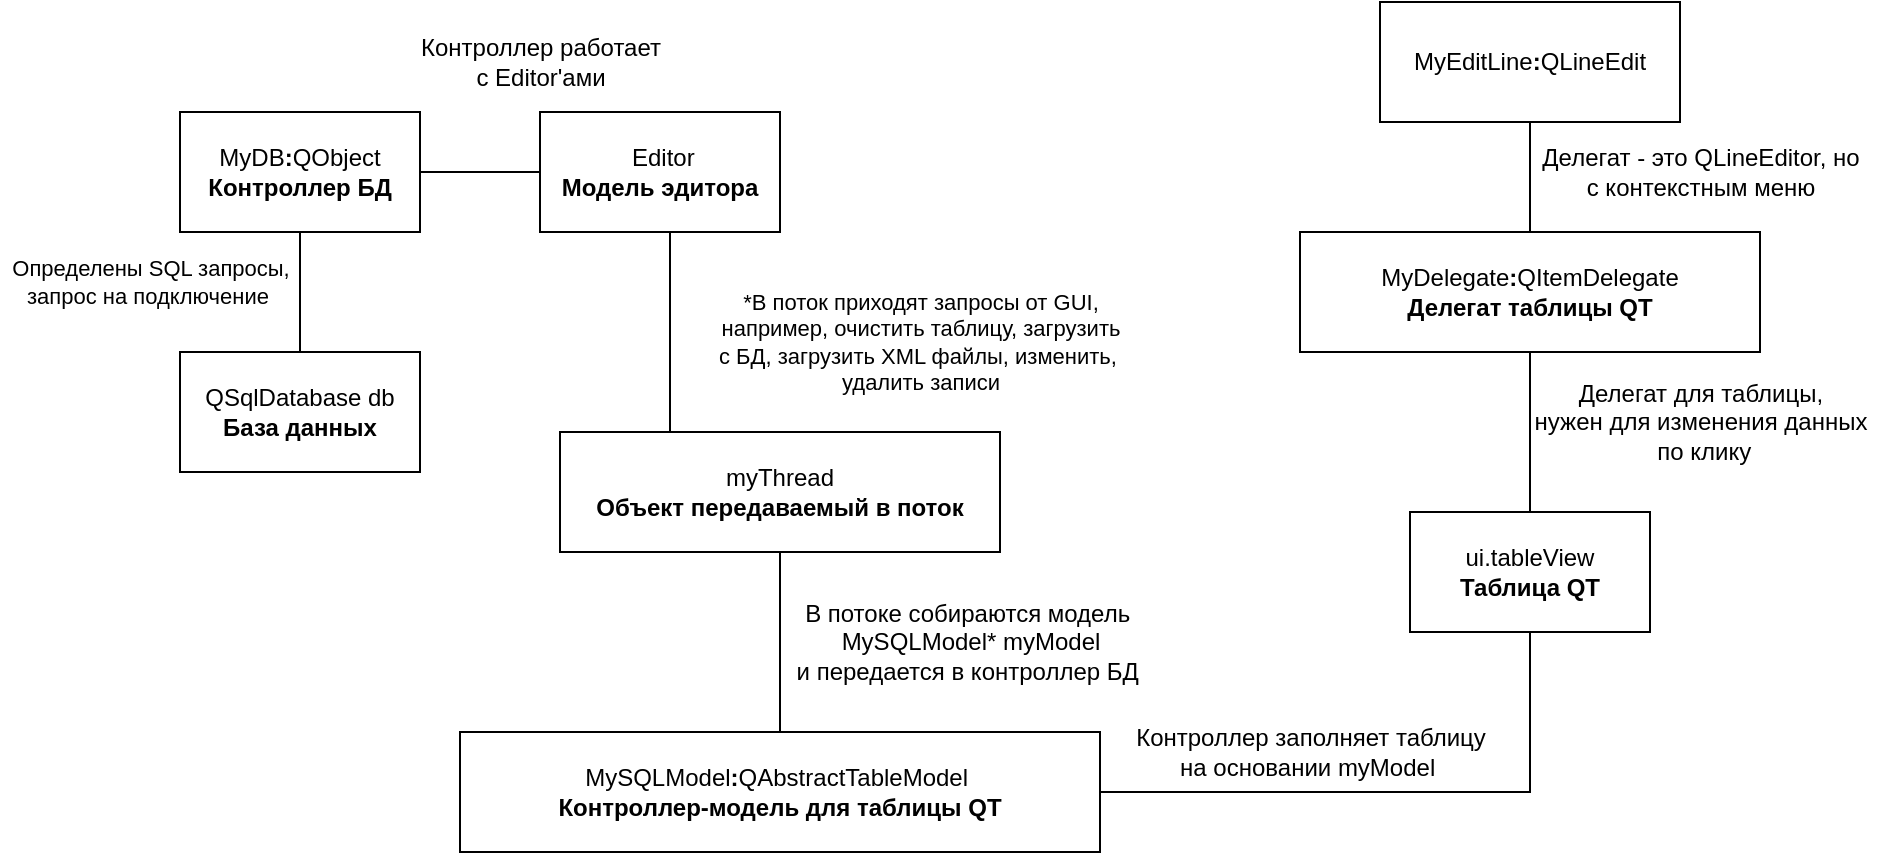 <mxfile version="20.0.1" type="device"><diagram id="IGPEVXYrAcXR0sIvazvE" name="Page-1"><mxGraphModel dx="2012" dy="608" grid="1" gridSize="10" guides="1" tooltips="1" connect="1" arrows="1" fold="1" page="1" pageScale="1" pageWidth="827" pageHeight="1169" math="0" shadow="0"><root><mxCell id="0"/><mxCell id="1" parent="0"/><mxCell id="b3DFCbJJ6kAfExlHs3RR-20" style="edgeStyle=orthogonalEdgeStyle;rounded=0;orthogonalLoop=1;jettySize=auto;html=1;exitX=0;exitY=0.5;exitDx=0;exitDy=0;endArrow=none;endFill=0;" edge="1" parent="1" source="b3DFCbJJ6kAfExlHs3RR-1" target="b3DFCbJJ6kAfExlHs3RR-2"><mxGeometry relative="1" as="geometry"/></mxCell><mxCell id="b3DFCbJJ6kAfExlHs3RR-31" style="edgeStyle=orthogonalEdgeStyle;rounded=0;orthogonalLoop=1;jettySize=auto;html=1;exitX=0.5;exitY=1;exitDx=0;exitDy=0;entryX=0.25;entryY=0;entryDx=0;entryDy=0;fontSize=11;endArrow=none;endFill=0;" edge="1" parent="1" source="b3DFCbJJ6kAfExlHs3RR-1" target="b3DFCbJJ6kAfExlHs3RR-25"><mxGeometry relative="1" as="geometry"><Array as="points"><mxPoint x="235" y="200"/></Array></mxGeometry></mxCell><mxCell id="b3DFCbJJ6kAfExlHs3RR-1" value="&amp;nbsp;Editor&lt;br&gt;&lt;b&gt;Модель эдитора&lt;/b&gt;" style="rounded=0;whiteSpace=wrap;html=1;" vertex="1" parent="1"><mxGeometry x="170" y="140" width="120" height="60" as="geometry"/></mxCell><mxCell id="b3DFCbJJ6kAfExlHs3RR-30" style="edgeStyle=orthogonalEdgeStyle;rounded=0;orthogonalLoop=1;jettySize=auto;html=1;exitX=0.5;exitY=1;exitDx=0;exitDy=0;endArrow=none;endFill=0;" edge="1" parent="1" source="b3DFCbJJ6kAfExlHs3RR-2" target="b3DFCbJJ6kAfExlHs3RR-9"><mxGeometry relative="1" as="geometry"/></mxCell><mxCell id="b3DFCbJJ6kAfExlHs3RR-2" value="MyDB&lt;b&gt;:&lt;/b&gt;QObject&lt;br&gt;&lt;b&gt;Контроллер БД&lt;/b&gt;" style="rounded=0;whiteSpace=wrap;html=1;" vertex="1" parent="1"><mxGeometry x="-10" y="140" width="120" height="60" as="geometry"/></mxCell><mxCell id="b3DFCbJJ6kAfExlHs3RR-5" style="edgeStyle=orthogonalEdgeStyle;rounded=0;orthogonalLoop=1;jettySize=auto;html=1;exitX=1;exitY=0.5;exitDx=0;exitDy=0;endArrow=none;endFill=0;" edge="1" parent="1" source="b3DFCbJJ6kAfExlHs3RR-3" target="b3DFCbJJ6kAfExlHs3RR-4"><mxGeometry relative="1" as="geometry"/></mxCell><mxCell id="b3DFCbJJ6kAfExlHs3RR-3" value="MySQLModel&lt;span style=&quot;background-color: initial;&quot;&gt;&lt;b&gt;:&lt;/b&gt;&lt;/span&gt;&lt;span style=&quot;background-color: initial;&quot;&gt;QAbstractTableModel&lt;/span&gt;&amp;nbsp;&lt;br&gt;&lt;b&gt;Контроллер-модель для таблицы QT&lt;/b&gt;" style="rounded=0;whiteSpace=wrap;html=1;" vertex="1" parent="1"><mxGeometry x="130" y="450" width="320" height="60" as="geometry"/></mxCell><mxCell id="b3DFCbJJ6kAfExlHs3RR-4" value="ui.tableView &lt;br&gt;&lt;b&gt;Таблица QT&lt;/b&gt;" style="rounded=0;whiteSpace=wrap;html=1;" vertex="1" parent="1"><mxGeometry x="605" y="340" width="120" height="60" as="geometry"/></mxCell><mxCell id="b3DFCbJJ6kAfExlHs3RR-8" style="edgeStyle=orthogonalEdgeStyle;rounded=0;orthogonalLoop=1;jettySize=auto;html=1;exitX=0.5;exitY=1;exitDx=0;exitDy=0;endArrow=none;endFill=0;" edge="1" parent="1" source="b3DFCbJJ6kAfExlHs3RR-6" target="b3DFCbJJ6kAfExlHs3RR-4"><mxGeometry relative="1" as="geometry"/></mxCell><mxCell id="b3DFCbJJ6kAfExlHs3RR-6" value="MyDelegate&lt;span style=&quot;background-color: initial;&quot;&gt;&lt;b&gt;:&lt;/b&gt;&lt;/span&gt;&lt;span style=&quot;background-color: initial;&quot;&gt;QItemDelegate&lt;/span&gt;&lt;span style=&quot;background-color: initial;&quot;&gt;&lt;br&gt;&lt;/span&gt;&lt;b&gt;Делегат таблицы QT&lt;/b&gt;" style="rounded=0;whiteSpace=wrap;html=1;" vertex="1" parent="1"><mxGeometry x="550" y="200" width="230" height="60" as="geometry"/></mxCell><mxCell id="b3DFCbJJ6kAfExlHs3RR-9" value="QSqlDatabase db&lt;br&gt;&lt;b&gt;База данных&lt;/b&gt;" style="rounded=0;whiteSpace=wrap;html=1;" vertex="1" parent="1"><mxGeometry x="-10" y="260" width="120" height="60" as="geometry"/></mxCell><mxCell id="b3DFCbJJ6kAfExlHs3RR-12" style="edgeStyle=orthogonalEdgeStyle;rounded=0;orthogonalLoop=1;jettySize=auto;html=1;exitX=0.5;exitY=1;exitDx=0;exitDy=0;endArrow=none;endFill=0;" edge="1" parent="1" source="b3DFCbJJ6kAfExlHs3RR-11" target="b3DFCbJJ6kAfExlHs3RR-6"><mxGeometry relative="1" as="geometry"/></mxCell><mxCell id="b3DFCbJJ6kAfExlHs3RR-11" value="MyEditLine&lt;b&gt;:&lt;/b&gt;QLineEdit" style="rounded=0;whiteSpace=wrap;html=1;" vertex="1" parent="1"><mxGeometry x="590" y="85" width="150" height="60" as="geometry"/></mxCell><mxCell id="b3DFCbJJ6kAfExlHs3RR-15" value="Делегат - это QLineEditor, но &lt;br&gt;с контекстным меню" style="text;html=1;align=center;verticalAlign=middle;resizable=0;points=[];autosize=1;strokeColor=none;fillColor=none;" vertex="1" parent="1"><mxGeometry x="665" y="155" width="170" height="30" as="geometry"/></mxCell><mxCell id="b3DFCbJJ6kAfExlHs3RR-21" value="Контроллер работает &lt;br&gt;с Editor'ами" style="text;html=1;align=center;verticalAlign=middle;resizable=0;points=[];autosize=1;strokeColor=none;fillColor=none;" vertex="1" parent="1"><mxGeometry x="100" y="100" width="140" height="30" as="geometry"/></mxCell><mxCell id="b3DFCbJJ6kAfExlHs3RR-26" style="edgeStyle=orthogonalEdgeStyle;rounded=0;orthogonalLoop=1;jettySize=auto;html=1;exitX=0.5;exitY=1;exitDx=0;exitDy=0;endArrow=none;endFill=0;" edge="1" parent="1" source="b3DFCbJJ6kAfExlHs3RR-25" target="b3DFCbJJ6kAfExlHs3RR-3"><mxGeometry relative="1" as="geometry"/></mxCell><mxCell id="b3DFCbJJ6kAfExlHs3RR-25" value="myThread&lt;br&gt;&lt;b&gt;Объект передаваемый в поток&lt;/b&gt;" style="rounded=0;whiteSpace=wrap;html=1;" vertex="1" parent="1"><mxGeometry x="180" y="300" width="220" height="60" as="geometry"/></mxCell><mxCell id="b3DFCbJJ6kAfExlHs3RR-27" value="В потоке собираются модель&amp;nbsp;&lt;br&gt;&lt;span style=&quot;&quot;&gt;MySQLModel* myModel&lt;/span&gt;&lt;br&gt;и передается в контроллер БД&amp;nbsp;" style="text;html=1;align=center;verticalAlign=middle;resizable=0;points=[];autosize=1;strokeColor=none;fillColor=none;" vertex="1" parent="1"><mxGeometry x="290" y="380" width="190" height="50" as="geometry"/></mxCell><mxCell id="b3DFCbJJ6kAfExlHs3RR-28" value="Делегат для таблицы, &lt;br&gt;нужен для изменения данных&lt;br&gt;&amp;nbsp;по клику" style="text;html=1;align=center;verticalAlign=middle;resizable=0;points=[];autosize=1;strokeColor=none;fillColor=none;" vertex="1" parent="1"><mxGeometry x="660" y="270" width="180" height="50" as="geometry"/></mxCell><mxCell id="b3DFCbJJ6kAfExlHs3RR-29" value="&lt;div style=&quot;font-size: 11px;&quot;&gt;&lt;span style=&quot;background-color: initial;&quot;&gt;&lt;font style=&quot;font-size: 11px;&quot;&gt;*В поток приходят запросы от GUI,&lt;/font&gt;&lt;/span&gt;&lt;/div&gt;&lt;div style=&quot;font-size: 11px;&quot;&gt;&lt;font style=&quot;font-size: 11px;&quot;&gt;&lt;span style=&quot;background-color: initial;&quot;&gt;&amp;nbsp;например,&amp;nbsp;&lt;/span&gt;&lt;span style=&quot;background-color: initial;&quot;&gt;очистить таблицу, загрузить&amp;nbsp;&lt;/span&gt;&lt;/font&gt;&lt;/div&gt;&lt;div style=&quot;font-size: 11px;&quot;&gt;&lt;font style=&quot;font-size: 11px;&quot;&gt;&lt;span style=&quot;background-color: initial;&quot;&gt;с БД,&amp;nbsp;&lt;/span&gt;&lt;span style=&quot;background-color: initial;&quot;&gt;загрузить XML файлы, изменить,&amp;nbsp;&lt;/span&gt;&lt;/font&gt;&lt;/div&gt;&lt;div style=&quot;font-size: 11px;&quot;&gt;&lt;span style=&quot;background-color: initial;&quot;&gt;&lt;font style=&quot;font-size: 11px;&quot;&gt;удалить записи&lt;/font&gt;&lt;/span&gt;&lt;/div&gt;" style="text;html=1;align=center;verticalAlign=middle;resizable=0;points=[];autosize=1;fillColor=default;" vertex="1" parent="1"><mxGeometry x="250" y="225" width="220" height="60" as="geometry"/></mxCell><mxCell id="b3DFCbJJ6kAfExlHs3RR-32" value="Определены SQL запросы,&lt;br&gt;запрос на подключение&amp;nbsp;" style="text;html=1;align=center;verticalAlign=middle;resizable=0;points=[];autosize=1;strokeColor=none;fillColor=none;fontSize=11;" vertex="1" parent="1"><mxGeometry x="-100" y="210" width="150" height="30" as="geometry"/></mxCell><mxCell id="b3DFCbJJ6kAfExlHs3RR-34" value="Контроллер заполняет таблицу &lt;br&gt;на основании myModel&amp;nbsp;" style="text;html=1;align=center;verticalAlign=middle;resizable=0;points=[];autosize=1;strokeColor=none;fillColor=none;" vertex="1" parent="1"><mxGeometry x="460" y="445" width="190" height="30" as="geometry"/></mxCell></root></mxGraphModel></diagram></mxfile>